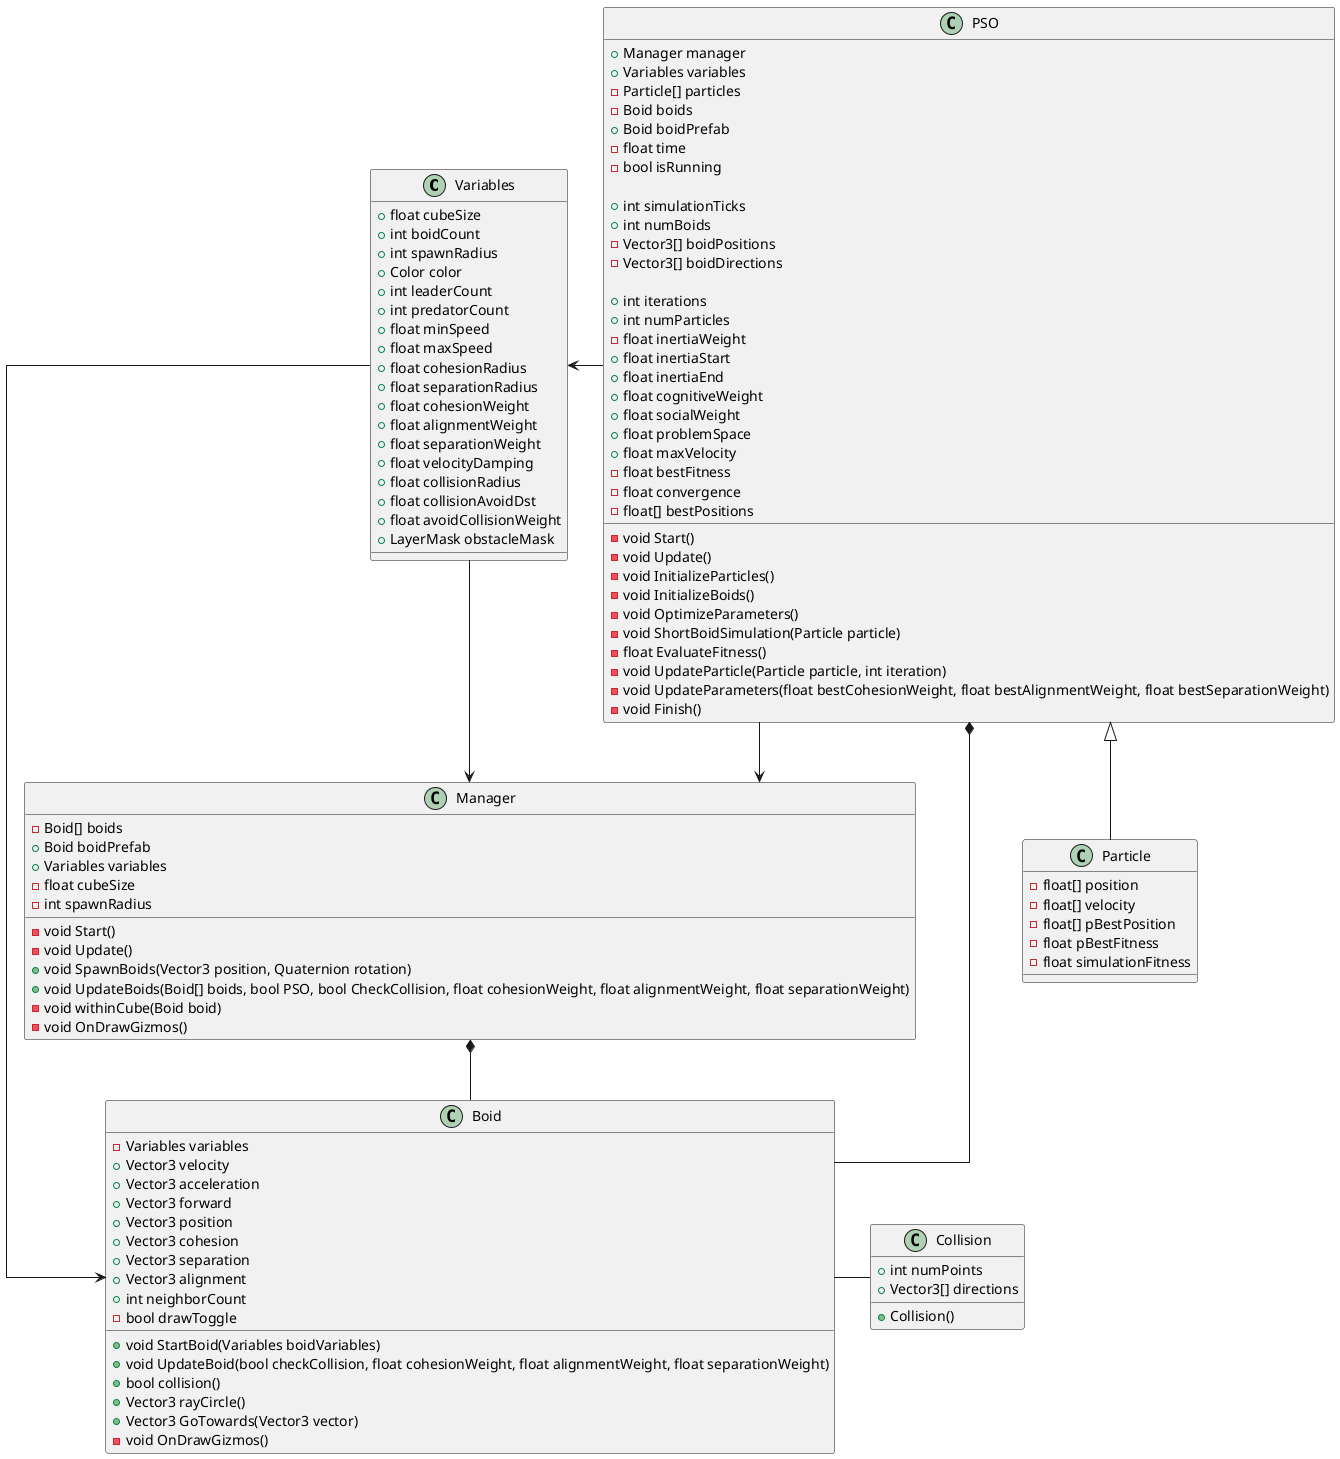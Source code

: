 @startuml

class Variables {
  + float cubeSize
  + int boidCount
  + int spawnRadius
  + Color color
  + int leaderCount
  + int predatorCount
  + float minSpeed
  + float maxSpeed
  + float cohesionRadius
  + float separationRadius
  + float cohesionWeight
  + float alignmentWeight
  + float separationWeight
  + float velocityDamping
  + float collisionRadius
  + float collisionAvoidDst
  + float avoidCollisionWeight
  + LayerMask obstacleMask
}

class Boid {
  - Variables variables
  + Vector3 velocity
  + Vector3 acceleration
  + Vector3 forward
  + Vector3 position
  + Vector3 cohesion
  + Vector3 separation
  + Vector3 alignment
  + int neighborCount
  - bool drawToggle

  + void StartBoid(Variables boidVariables)
  + void UpdateBoid(bool checkCollision, float cohesionWeight, float alignmentWeight, float separationWeight)
  + bool collision()
  + Vector3 rayCircle()
  + Vector3 GoTowards(Vector3 vector)
  - void OnDrawGizmos()
}

class Manager {
  - Boid[] boids
  + Boid boidPrefab
  + Variables variables
  - float cubeSize
  - int spawnRadius

  - void Start()
  - void Update()
  + void SpawnBoids(Vector3 position, Quaternion rotation)
  + void UpdateBoids(Boid[] boids, bool PSO, bool CheckCollision, float cohesionWeight, float alignmentWeight, float separationWeight)
  - void withinCube(Boid boid)
  - void OnDrawGizmos()
}

class PSO {
  + Manager manager
  + Variables variables
  - Particle[] particles
  - Boid boids
  + Boid boidPrefab
  - float time
  - bool isRunning

  + int simulationTicks
  + int numBoids
  - Vector3[] boidPositions
  - Vector3[] boidDirections

  + int iterations
  + int numParticles
  - float inertiaWeight
  + float inertiaStart
  + float inertiaEnd
  + float cognitiveWeight
  + float socialWeight
  + float problemSpace
  + float maxVelocity  
  - float bestFitness
  - float convergence
  - float[] bestPositions

  - void Start()
  - void Update()
  - void InitializeParticles()
  - void InitializeBoids()
  - void OptimizeParameters()
  - void ShortBoidSimulation(Particle particle)
  - float EvaluateFitness()
  - void UpdateParticle(Particle particle, int iteration)
  - void UpdateParameters(float bestCohesionWeight, float bestAlignmentWeight, float bestSeparationWeight)
  - void Finish()
}

class Particle {
  - float[] position
  - float[] velocity
  - float[] pBestPosition
  - float pBestFitness
  - float simulationFitness
}

class Collision {
  + int numPoints
  + Vector3[] directions
  + Collision()
}

skinparam linetype polyline
skinparam linetype ortho

PSO --> Manager
PSO <|-- Particle

PSO *-- Boid
Manager *-- Boid

Variables -> Boid
Variables -> Manager
Variables <-right- PSO

Boid -right- Collision
@enduml
